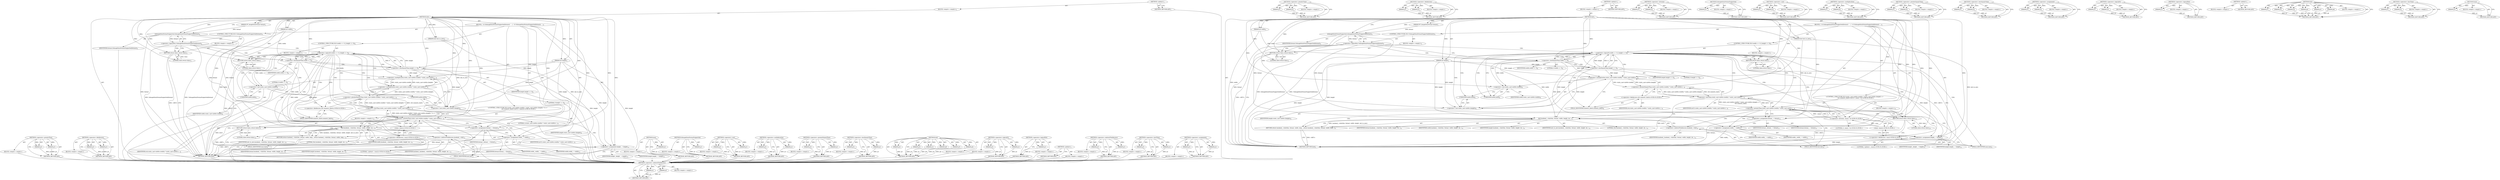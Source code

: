 digraph "max" {
vulnerable_114 [label=<(METHOD,&lt;operator&gt;.greaterThan)>];
vulnerable_115 [label=<(PARAM,p1)>];
vulnerable_116 [label=<(PARAM,p2)>];
vulnerable_117 [label=<(BLOCK,&lt;empty&gt;,&lt;empty&gt;)>];
vulnerable_118 [label=<(METHOD_RETURN,ANY)>];
vulnerable_139 [label=<(METHOD,&lt;operator&gt;.fieldAccess)>];
vulnerable_140 [label=<(PARAM,p1)>];
vulnerable_141 [label=<(PARAM,p2)>];
vulnerable_142 [label=<(BLOCK,&lt;empty&gt;,&lt;empty&gt;)>];
vulnerable_143 [label=<(METHOD_RETURN,ANY)>];
vulnerable_6 [label=<(METHOD,&lt;global&gt;)<SUB>1</SUB>>];
vulnerable_7 [label=<(BLOCK,&lt;empty&gt;,&lt;empty&gt;)<SUB>1</SUB>>];
vulnerable_8 [label=<(METHOD,Init)<SUB>1</SUB>>];
vulnerable_9 [label=<(PARAM,PP_ImageDataFormat format)<SUB>1</SUB>>];
vulnerable_10 [label=<(PARAM,int width)<SUB>2</SUB>>];
vulnerable_11 [label=<(PARAM,int height)<SUB>2</SUB>>];
vulnerable_12 [label=<(PARAM,bool init_to_zero)<SUB>3</SUB>>];
vulnerable_13 [label=<(BLOCK,{
  if (!IsImageDataFormatSupported(format))
  ...,{
  if (!IsImageDataFormatSupported(format))
  ...)<SUB>3</SUB>>];
vulnerable_14 [label=<(CONTROL_STRUCTURE,IF,if (!IsImageDataFormatSupported(format)))<SUB>4</SUB>>];
vulnerable_15 [label=<(&lt;operator&gt;.logicalNot,!IsImageDataFormatSupported(format))<SUB>4</SUB>>];
vulnerable_16 [label=<(IsImageDataFormatSupported,IsImageDataFormatSupported(format))<SUB>4</SUB>>];
vulnerable_17 [label=<(IDENTIFIER,format,IsImageDataFormatSupported(format))<SUB>4</SUB>>];
vulnerable_18 [label=<(BLOCK,&lt;empty&gt;,&lt;empty&gt;)<SUB>5</SUB>>];
vulnerable_19 [label=<(RETURN,return false;,return false;)<SUB>5</SUB>>];
vulnerable_20 [label=<(LITERAL,false,return false;)<SUB>5</SUB>>];
vulnerable_21 [label=<(CONTROL_STRUCTURE,IF,if (width &lt;= 0 || height &lt;= 0))<SUB>6</SUB>>];
vulnerable_22 [label=<(&lt;operator&gt;.logicalOr,width &lt;= 0 || height &lt;= 0)<SUB>6</SUB>>];
vulnerable_23 [label=<(&lt;operator&gt;.lessEqualsThan,width &lt;= 0)<SUB>6</SUB>>];
vulnerable_24 [label=<(IDENTIFIER,width,width &lt;= 0)<SUB>6</SUB>>];
vulnerable_25 [label=<(LITERAL,0,width &lt;= 0)<SUB>6</SUB>>];
vulnerable_26 [label=<(&lt;operator&gt;.lessEqualsThan,height &lt;= 0)<SUB>6</SUB>>];
vulnerable_27 [label=<(IDENTIFIER,height,height &lt;= 0)<SUB>6</SUB>>];
vulnerable_28 [label=<(LITERAL,0,height &lt;= 0)<SUB>6</SUB>>];
vulnerable_29 [label=<(BLOCK,&lt;empty&gt;,&lt;empty&gt;)<SUB>7</SUB>>];
vulnerable_30 [label=<(RETURN,return false;,return false;)<SUB>7</SUB>>];
vulnerable_31 [label=<(LITERAL,false,return false;)<SUB>7</SUB>>];
vulnerable_32 [label="<(CONTROL_STRUCTURE,IF,if (static_cast&lt;int64&gt;(width) * static_cast&lt;int64&gt;(height) * 4 &gt;=
      std::numeric_limits&lt;int32&gt;::max()))<SUB>8</SUB>>"];
vulnerable_33 [label=<(&lt;operator&gt;.greaterThan,static_cast&lt;int64&gt;(width) * static_cast&lt;int64&gt;(...)<SUB>8</SUB>>];
vulnerable_34 [label=<(&lt;operator&gt;.lessThan,static_cast&lt;int64&gt;(width) * static_cast&lt;int64&gt;(...)<SUB>8</SUB>>];
vulnerable_35 [label=<(&lt;operator&gt;.greaterEqualsThan,static_cast&lt;int64&gt;(width) * static_cast&lt;int64&gt;(...)<SUB>8</SUB>>];
vulnerable_36 [label=<(&lt;operator&gt;.multiplication,static_cast&lt;int64&gt;(width) * static_cast&lt;int64&gt;(...)<SUB>8</SUB>>];
vulnerable_37 [label=<(&lt;operator&gt;.multiplication,static_cast&lt;int64&gt;(width) * static_cast&lt;int64&gt;(...)<SUB>8</SUB>>];
vulnerable_38 [label=<(&lt;operator&gt;.cast,static_cast&lt;int64&gt;(width))<SUB>8</SUB>>];
vulnerable_39 [label=<(UNKNOWN,int64,int64)<SUB>8</SUB>>];
vulnerable_40 [label=<(IDENTIFIER,width,static_cast&lt;int64&gt;(width))<SUB>8</SUB>>];
vulnerable_41 [label=<(&lt;operator&gt;.cast,static_cast&lt;int64&gt;(height))<SUB>8</SUB>>];
vulnerable_42 [label=<(UNKNOWN,int64,int64)<SUB>8</SUB>>];
vulnerable_43 [label=<(IDENTIFIER,height,static_cast&lt;int64&gt;(height))<SUB>8</SUB>>];
vulnerable_44 [label=<(LITERAL,4,static_cast&lt;int64&gt;(width) * static_cast&lt;int64&gt;(...)<SUB>8</SUB>>];
vulnerable_45 [label="<(&lt;operator&gt;.fieldAccess,std::numeric_limits)<SUB>9</SUB>>"];
vulnerable_46 [label=<(IDENTIFIER,std,static_cast&lt;int64&gt;(width) * static_cast&lt;int64&gt;(...)<SUB>9</SUB>>];
vulnerable_47 [label=<(FIELD_IDENTIFIER,numeric_limits,numeric_limits)<SUB>9</SUB>>];
vulnerable_48 [label=<(IDENTIFIER,int32,static_cast&lt;int64&gt;(width) * static_cast&lt;int64&gt;(...)<SUB>9</SUB>>];
vulnerable_49 [label="<(max,::max())<SUB>9</SUB>>"];
vulnerable_50 [label="<(&lt;operator&gt;.fieldAccess,::max)<SUB>9</SUB>>"];
vulnerable_51 [label="<(LITERAL,&lt;global&gt;,::max())<SUB>9</SUB>>"];
vulnerable_52 [label=<(FIELD_IDENTIFIER,max,max)<SUB>9</SUB>>];
vulnerable_53 [label=<(BLOCK,&lt;empty&gt;,&lt;empty&gt;)<SUB>10</SUB>>];
vulnerable_54 [label=<(RETURN,return false;,return false;)<SUB>10</SUB>>];
vulnerable_55 [label=<(LITERAL,false,return false;)<SUB>10</SUB>>];
vulnerable_56 [label=<(&lt;operator&gt;.assignment,format_ = format)<SUB>12</SUB>>];
vulnerable_57 [label=<(IDENTIFIER,format_,format_ = format)<SUB>12</SUB>>];
vulnerable_58 [label=<(IDENTIFIER,format,format_ = format)<SUB>12</SUB>>];
vulnerable_59 [label=<(&lt;operator&gt;.assignment,width_ = width)<SUB>13</SUB>>];
vulnerable_60 [label=<(IDENTIFIER,width_,width_ = width)<SUB>13</SUB>>];
vulnerable_61 [label=<(IDENTIFIER,width,width_ = width)<SUB>13</SUB>>];
vulnerable_62 [label=<(&lt;operator&gt;.assignment,height_ = height)<SUB>14</SUB>>];
vulnerable_63 [label=<(IDENTIFIER,height_,height_ = height)<SUB>14</SUB>>];
vulnerable_64 [label=<(IDENTIFIER,height,height_ = height)<SUB>14</SUB>>];
vulnerable_65 [label=<(RETURN,return backend_-&gt;Init(this, format, width, heig...,return backend_-&gt;Init(this, format, width, heig...)<SUB>15</SUB>>];
vulnerable_66 [label=<(Init,backend_-&gt;Init(this, format, width, height, ini...)<SUB>15</SUB>>];
vulnerable_67 [label=<(&lt;operator&gt;.indirectFieldAccess,backend_-&gt;Init)<SUB>15</SUB>>];
vulnerable_68 [label=<(IDENTIFIER,backend_,backend_-&gt;Init(this, format, width, height, ini...)<SUB>15</SUB>>];
vulnerable_69 [label=<(FIELD_IDENTIFIER,Init,Init)<SUB>15</SUB>>];
vulnerable_70 [label=<(LITERAL,this,backend_-&gt;Init(this, format, width, height, ini...)<SUB>15</SUB>>];
vulnerable_71 [label=<(IDENTIFIER,format,backend_-&gt;Init(this, format, width, height, ini...)<SUB>15</SUB>>];
vulnerable_72 [label=<(IDENTIFIER,width,backend_-&gt;Init(this, format, width, height, ini...)<SUB>15</SUB>>];
vulnerable_73 [label=<(IDENTIFIER,height,backend_-&gt;Init(this, format, width, height, ini...)<SUB>15</SUB>>];
vulnerable_74 [label=<(IDENTIFIER,init_to_zero,backend_-&gt;Init(this, format, width, height, ini...)<SUB>15</SUB>>];
vulnerable_75 [label=<(METHOD_RETURN,bool)<SUB>1</SUB>>];
vulnerable_77 [label=<(METHOD_RETURN,ANY)<SUB>1</SUB>>];
vulnerable_144 [label=<(METHOD,max)>];
vulnerable_145 [label=<(PARAM,p1)>];
vulnerable_146 [label=<(BLOCK,&lt;empty&gt;,&lt;empty&gt;)>];
vulnerable_147 [label=<(METHOD_RETURN,ANY)>];
vulnerable_100 [label=<(METHOD,IsImageDataFormatSupported)>];
vulnerable_101 [label=<(PARAM,p1)>];
vulnerable_102 [label=<(BLOCK,&lt;empty&gt;,&lt;empty&gt;)>];
vulnerable_103 [label=<(METHOD_RETURN,ANY)>];
vulnerable_134 [label=<(METHOD,&lt;operator&gt;.cast)>];
vulnerable_135 [label=<(PARAM,p1)>];
vulnerable_136 [label=<(PARAM,p2)>];
vulnerable_137 [label=<(BLOCK,&lt;empty&gt;,&lt;empty&gt;)>];
vulnerable_138 [label=<(METHOD_RETURN,ANY)>];
vulnerable_129 [label=<(METHOD,&lt;operator&gt;.multiplication)>];
vulnerable_130 [label=<(PARAM,p1)>];
vulnerable_131 [label=<(PARAM,p2)>];
vulnerable_132 [label=<(BLOCK,&lt;empty&gt;,&lt;empty&gt;)>];
vulnerable_133 [label=<(METHOD_RETURN,ANY)>];
vulnerable_124 [label=<(METHOD,&lt;operator&gt;.greaterEqualsThan)>];
vulnerable_125 [label=<(PARAM,p1)>];
vulnerable_126 [label=<(PARAM,p2)>];
vulnerable_127 [label=<(BLOCK,&lt;empty&gt;,&lt;empty&gt;)>];
vulnerable_128 [label=<(METHOD_RETURN,ANY)>];
vulnerable_109 [label=<(METHOD,&lt;operator&gt;.lessEqualsThan)>];
vulnerable_110 [label=<(PARAM,p1)>];
vulnerable_111 [label=<(PARAM,p2)>];
vulnerable_112 [label=<(BLOCK,&lt;empty&gt;,&lt;empty&gt;)>];
vulnerable_113 [label=<(METHOD_RETURN,ANY)>];
vulnerable_153 [label=<(METHOD,Init)>];
vulnerable_154 [label=<(PARAM,p1)>];
vulnerable_155 [label=<(PARAM,p2)>];
vulnerable_156 [label=<(PARAM,p3)>];
vulnerable_157 [label=<(PARAM,p4)>];
vulnerable_158 [label=<(PARAM,p5)>];
vulnerable_159 [label=<(PARAM,p6)>];
vulnerable_160 [label=<(BLOCK,&lt;empty&gt;,&lt;empty&gt;)>];
vulnerable_161 [label=<(METHOD_RETURN,ANY)>];
vulnerable_104 [label=<(METHOD,&lt;operator&gt;.logicalOr)>];
vulnerable_105 [label=<(PARAM,p1)>];
vulnerable_106 [label=<(PARAM,p2)>];
vulnerable_107 [label=<(BLOCK,&lt;empty&gt;,&lt;empty&gt;)>];
vulnerable_108 [label=<(METHOD_RETURN,ANY)>];
vulnerable_96 [label=<(METHOD,&lt;operator&gt;.logicalNot)>];
vulnerable_97 [label=<(PARAM,p1)>];
vulnerable_98 [label=<(BLOCK,&lt;empty&gt;,&lt;empty&gt;)>];
vulnerable_99 [label=<(METHOD_RETURN,ANY)>];
vulnerable_90 [label=<(METHOD,&lt;global&gt;)<SUB>1</SUB>>];
vulnerable_91 [label=<(BLOCK,&lt;empty&gt;,&lt;empty&gt;)>];
vulnerable_92 [label=<(METHOD_RETURN,ANY)>];
vulnerable_162 [label=<(METHOD,&lt;operator&gt;.indirectFieldAccess)>];
vulnerable_163 [label=<(PARAM,p1)>];
vulnerable_164 [label=<(PARAM,p2)>];
vulnerable_165 [label=<(BLOCK,&lt;empty&gt;,&lt;empty&gt;)>];
vulnerable_166 [label=<(METHOD_RETURN,ANY)>];
vulnerable_119 [label=<(METHOD,&lt;operator&gt;.lessThan)>];
vulnerable_120 [label=<(PARAM,p1)>];
vulnerable_121 [label=<(PARAM,p2)>];
vulnerable_122 [label=<(BLOCK,&lt;empty&gt;,&lt;empty&gt;)>];
vulnerable_123 [label=<(METHOD_RETURN,ANY)>];
vulnerable_148 [label=<(METHOD,&lt;operator&gt;.assignment)>];
vulnerable_149 [label=<(PARAM,p1)>];
vulnerable_150 [label=<(PARAM,p2)>];
vulnerable_151 [label=<(BLOCK,&lt;empty&gt;,&lt;empty&gt;)>];
vulnerable_152 [label=<(METHOD_RETURN,ANY)>];
fixed_167 [label=<(METHOD,&lt;operator&gt;.indirectFieldAccess)>];
fixed_168 [label=<(PARAM,p1)>];
fixed_169 [label=<(PARAM,p2)>];
fixed_170 [label=<(BLOCK,&lt;empty&gt;,&lt;empty&gt;)>];
fixed_171 [label=<(METHOD_RETURN,ANY)>];
fixed_114 [label=<(METHOD,&lt;operator&gt;.greaterThan)>];
fixed_115 [label=<(PARAM,p1)>];
fixed_116 [label=<(PARAM,p2)>];
fixed_117 [label=<(BLOCK,&lt;empty&gt;,&lt;empty&gt;)>];
fixed_118 [label=<(METHOD_RETURN,ANY)>];
fixed_139 [label=<(METHOD,&lt;operator&gt;.fieldAccess)>];
fixed_140 [label=<(PARAM,p1)>];
fixed_141 [label=<(PARAM,p2)>];
fixed_142 [label=<(BLOCK,&lt;empty&gt;,&lt;empty&gt;)>];
fixed_143 [label=<(METHOD_RETURN,ANY)>];
fixed_6 [label=<(METHOD,&lt;global&gt;)<SUB>1</SUB>>];
fixed_7 [label=<(BLOCK,&lt;empty&gt;,&lt;empty&gt;)<SUB>1</SUB>>];
fixed_8 [label=<(METHOD,Init)<SUB>1</SUB>>];
fixed_9 [label=<(PARAM,PP_ImageDataFormat format)<SUB>1</SUB>>];
fixed_10 [label=<(PARAM,int width)<SUB>2</SUB>>];
fixed_11 [label=<(PARAM,int height)<SUB>2</SUB>>];
fixed_12 [label=<(PARAM,bool init_to_zero)<SUB>3</SUB>>];
fixed_13 [label=<(BLOCK,{
  if (!IsImageDataFormatSupported(format))
  ...,{
  if (!IsImageDataFormatSupported(format))
  ...)<SUB>3</SUB>>];
fixed_14 [label=<(CONTROL_STRUCTURE,IF,if (!IsImageDataFormatSupported(format)))<SUB>4</SUB>>];
fixed_15 [label=<(&lt;operator&gt;.logicalNot,!IsImageDataFormatSupported(format))<SUB>4</SUB>>];
fixed_16 [label=<(IsImageDataFormatSupported,IsImageDataFormatSupported(format))<SUB>4</SUB>>];
fixed_17 [label=<(IDENTIFIER,format,IsImageDataFormatSupported(format))<SUB>4</SUB>>];
fixed_18 [label=<(BLOCK,&lt;empty&gt;,&lt;empty&gt;)<SUB>5</SUB>>];
fixed_19 [label=<(RETURN,return false;,return false;)<SUB>5</SUB>>];
fixed_20 [label=<(LITERAL,false,return false;)<SUB>5</SUB>>];
fixed_21 [label=<(CONTROL_STRUCTURE,IF,if (width &lt;= 0 || height &lt;= 0))<SUB>6</SUB>>];
fixed_22 [label=<(&lt;operator&gt;.logicalOr,width &lt;= 0 || height &lt;= 0)<SUB>6</SUB>>];
fixed_23 [label=<(&lt;operator&gt;.lessEqualsThan,width &lt;= 0)<SUB>6</SUB>>];
fixed_24 [label=<(IDENTIFIER,width,width &lt;= 0)<SUB>6</SUB>>];
fixed_25 [label=<(LITERAL,0,width &lt;= 0)<SUB>6</SUB>>];
fixed_26 [label=<(&lt;operator&gt;.lessEqualsThan,height &lt;= 0)<SUB>6</SUB>>];
fixed_27 [label=<(IDENTIFIER,height,height &lt;= 0)<SUB>6</SUB>>];
fixed_28 [label=<(LITERAL,0,height &lt;= 0)<SUB>6</SUB>>];
fixed_29 [label=<(BLOCK,&lt;empty&gt;,&lt;empty&gt;)<SUB>7</SUB>>];
fixed_30 [label=<(RETURN,return false;,return false;)<SUB>7</SUB>>];
fixed_31 [label=<(LITERAL,false,return false;)<SUB>7</SUB>>];
fixed_32 [label="<(CONTROL_STRUCTURE,IF,if (static_cast&lt;int64&gt;(width) * static_cast&lt;int64&gt;(height) &gt;=
      std::numeric_limits&lt;int32&gt;::max() / 4))<SUB>8</SUB>>"];
fixed_33 [label=<(&lt;operator&gt;.greaterThan,static_cast&lt;int64&gt;(width) * static_cast&lt;int64&gt;(...)<SUB>8</SUB>>];
fixed_34 [label=<(&lt;operator&gt;.lessThan,static_cast&lt;int64&gt;(width) * static_cast&lt;int64&gt;(...)<SUB>8</SUB>>];
fixed_35 [label=<(&lt;operator&gt;.greaterEqualsThan,static_cast&lt;int64&gt;(width) * static_cast&lt;int64&gt;(...)<SUB>8</SUB>>];
fixed_36 [label=<(&lt;operator&gt;.multiplication,static_cast&lt;int64&gt;(width) * static_cast&lt;int64&gt;(...)<SUB>8</SUB>>];
fixed_37 [label=<(&lt;operator&gt;.cast,static_cast&lt;int64&gt;(width))<SUB>8</SUB>>];
fixed_38 [label=<(UNKNOWN,int64,int64)<SUB>8</SUB>>];
fixed_39 [label=<(IDENTIFIER,width,static_cast&lt;int64&gt;(width))<SUB>8</SUB>>];
fixed_40 [label=<(&lt;operator&gt;.cast,static_cast&lt;int64&gt;(height))<SUB>8</SUB>>];
fixed_41 [label=<(UNKNOWN,int64,int64)<SUB>8</SUB>>];
fixed_42 [label=<(IDENTIFIER,height,static_cast&lt;int64&gt;(height))<SUB>8</SUB>>];
fixed_43 [label="<(&lt;operator&gt;.fieldAccess,std::numeric_limits)<SUB>9</SUB>>"];
fixed_44 [label=<(IDENTIFIER,std,static_cast&lt;int64&gt;(width) * static_cast&lt;int64&gt;(...)<SUB>9</SUB>>];
fixed_45 [label=<(FIELD_IDENTIFIER,numeric_limits,numeric_limits)<SUB>9</SUB>>];
fixed_46 [label=<(IDENTIFIER,int32,static_cast&lt;int64&gt;(width) * static_cast&lt;int64&gt;(...)<SUB>9</SUB>>];
fixed_47 [label="<(&lt;operator&gt;.division,::max() / 4)<SUB>9</SUB>>"];
fixed_48 [label="<(max,::max())<SUB>9</SUB>>"];
fixed_49 [label="<(&lt;operator&gt;.fieldAccess,::max)<SUB>9</SUB>>"];
fixed_50 [label="<(LITERAL,&lt;global&gt;,::max())<SUB>9</SUB>>"];
fixed_51 [label=<(FIELD_IDENTIFIER,max,max)<SUB>9</SUB>>];
fixed_52 [label="<(LITERAL,4,::max() / 4)<SUB>9</SUB>>"];
fixed_53 [label=<(BLOCK,&lt;empty&gt;,&lt;empty&gt;)<SUB>10</SUB>>];
fixed_54 [label=<(RETURN,return false;,return false;)<SUB>10</SUB>>];
fixed_55 [label=<(LITERAL,false,return false;)<SUB>10</SUB>>];
fixed_56 [label=<(&lt;operator&gt;.assignment,format_ = format)<SUB>12</SUB>>];
fixed_57 [label=<(IDENTIFIER,format_,format_ = format)<SUB>12</SUB>>];
fixed_58 [label=<(IDENTIFIER,format,format_ = format)<SUB>12</SUB>>];
fixed_59 [label=<(&lt;operator&gt;.assignment,width_ = width)<SUB>13</SUB>>];
fixed_60 [label=<(IDENTIFIER,width_,width_ = width)<SUB>13</SUB>>];
fixed_61 [label=<(IDENTIFIER,width,width_ = width)<SUB>13</SUB>>];
fixed_62 [label=<(&lt;operator&gt;.assignment,height_ = height)<SUB>14</SUB>>];
fixed_63 [label=<(IDENTIFIER,height_,height_ = height)<SUB>14</SUB>>];
fixed_64 [label=<(IDENTIFIER,height,height_ = height)<SUB>14</SUB>>];
fixed_65 [label=<(RETURN,return backend_-&gt;Init(this, format, width, heig...,return backend_-&gt;Init(this, format, width, heig...)<SUB>15</SUB>>];
fixed_66 [label=<(Init,backend_-&gt;Init(this, format, width, height, ini...)<SUB>15</SUB>>];
fixed_67 [label=<(&lt;operator&gt;.indirectFieldAccess,backend_-&gt;Init)<SUB>15</SUB>>];
fixed_68 [label=<(IDENTIFIER,backend_,backend_-&gt;Init(this, format, width, height, ini...)<SUB>15</SUB>>];
fixed_69 [label=<(FIELD_IDENTIFIER,Init,Init)<SUB>15</SUB>>];
fixed_70 [label=<(LITERAL,this,backend_-&gt;Init(this, format, width, height, ini...)<SUB>15</SUB>>];
fixed_71 [label=<(IDENTIFIER,format,backend_-&gt;Init(this, format, width, height, ini...)<SUB>15</SUB>>];
fixed_72 [label=<(IDENTIFIER,width,backend_-&gt;Init(this, format, width, height, ini...)<SUB>15</SUB>>];
fixed_73 [label=<(IDENTIFIER,height,backend_-&gt;Init(this, format, width, height, ini...)<SUB>15</SUB>>];
fixed_74 [label=<(IDENTIFIER,init_to_zero,backend_-&gt;Init(this, format, width, height, ini...)<SUB>15</SUB>>];
fixed_75 [label=<(METHOD_RETURN,bool)<SUB>1</SUB>>];
fixed_77 [label=<(METHOD_RETURN,ANY)<SUB>1</SUB>>];
fixed_144 [label=<(METHOD,&lt;operator&gt;.division)>];
fixed_145 [label=<(PARAM,p1)>];
fixed_146 [label=<(PARAM,p2)>];
fixed_147 [label=<(BLOCK,&lt;empty&gt;,&lt;empty&gt;)>];
fixed_148 [label=<(METHOD_RETURN,ANY)>];
fixed_100 [label=<(METHOD,IsImageDataFormatSupported)>];
fixed_101 [label=<(PARAM,p1)>];
fixed_102 [label=<(BLOCK,&lt;empty&gt;,&lt;empty&gt;)>];
fixed_103 [label=<(METHOD_RETURN,ANY)>];
fixed_134 [label=<(METHOD,&lt;operator&gt;.cast)>];
fixed_135 [label=<(PARAM,p1)>];
fixed_136 [label=<(PARAM,p2)>];
fixed_137 [label=<(BLOCK,&lt;empty&gt;,&lt;empty&gt;)>];
fixed_138 [label=<(METHOD_RETURN,ANY)>];
fixed_129 [label=<(METHOD,&lt;operator&gt;.multiplication)>];
fixed_130 [label=<(PARAM,p1)>];
fixed_131 [label=<(PARAM,p2)>];
fixed_132 [label=<(BLOCK,&lt;empty&gt;,&lt;empty&gt;)>];
fixed_133 [label=<(METHOD_RETURN,ANY)>];
fixed_124 [label=<(METHOD,&lt;operator&gt;.greaterEqualsThan)>];
fixed_125 [label=<(PARAM,p1)>];
fixed_126 [label=<(PARAM,p2)>];
fixed_127 [label=<(BLOCK,&lt;empty&gt;,&lt;empty&gt;)>];
fixed_128 [label=<(METHOD_RETURN,ANY)>];
fixed_109 [label=<(METHOD,&lt;operator&gt;.lessEqualsThan)>];
fixed_110 [label=<(PARAM,p1)>];
fixed_111 [label=<(PARAM,p2)>];
fixed_112 [label=<(BLOCK,&lt;empty&gt;,&lt;empty&gt;)>];
fixed_113 [label=<(METHOD_RETURN,ANY)>];
fixed_153 [label=<(METHOD,&lt;operator&gt;.assignment)>];
fixed_154 [label=<(PARAM,p1)>];
fixed_155 [label=<(PARAM,p2)>];
fixed_156 [label=<(BLOCK,&lt;empty&gt;,&lt;empty&gt;)>];
fixed_157 [label=<(METHOD_RETURN,ANY)>];
fixed_104 [label=<(METHOD,&lt;operator&gt;.logicalOr)>];
fixed_105 [label=<(PARAM,p1)>];
fixed_106 [label=<(PARAM,p2)>];
fixed_107 [label=<(BLOCK,&lt;empty&gt;,&lt;empty&gt;)>];
fixed_108 [label=<(METHOD_RETURN,ANY)>];
fixed_96 [label=<(METHOD,&lt;operator&gt;.logicalNot)>];
fixed_97 [label=<(PARAM,p1)>];
fixed_98 [label=<(BLOCK,&lt;empty&gt;,&lt;empty&gt;)>];
fixed_99 [label=<(METHOD_RETURN,ANY)>];
fixed_90 [label=<(METHOD,&lt;global&gt;)<SUB>1</SUB>>];
fixed_91 [label=<(BLOCK,&lt;empty&gt;,&lt;empty&gt;)>];
fixed_92 [label=<(METHOD_RETURN,ANY)>];
fixed_158 [label=<(METHOD,Init)>];
fixed_159 [label=<(PARAM,p1)>];
fixed_160 [label=<(PARAM,p2)>];
fixed_161 [label=<(PARAM,p3)>];
fixed_162 [label=<(PARAM,p4)>];
fixed_163 [label=<(PARAM,p5)>];
fixed_164 [label=<(PARAM,p6)>];
fixed_165 [label=<(BLOCK,&lt;empty&gt;,&lt;empty&gt;)>];
fixed_166 [label=<(METHOD_RETURN,ANY)>];
fixed_119 [label=<(METHOD,&lt;operator&gt;.lessThan)>];
fixed_120 [label=<(PARAM,p1)>];
fixed_121 [label=<(PARAM,p2)>];
fixed_122 [label=<(BLOCK,&lt;empty&gt;,&lt;empty&gt;)>];
fixed_123 [label=<(METHOD_RETURN,ANY)>];
fixed_149 [label=<(METHOD,max)>];
fixed_150 [label=<(PARAM,p1)>];
fixed_151 [label=<(BLOCK,&lt;empty&gt;,&lt;empty&gt;)>];
fixed_152 [label=<(METHOD_RETURN,ANY)>];
vulnerable_114 -> vulnerable_115  [key=0, label="AST: "];
vulnerable_114 -> vulnerable_115  [key=1, label="DDG: "];
vulnerable_114 -> vulnerable_117  [key=0, label="AST: "];
vulnerable_114 -> vulnerable_116  [key=0, label="AST: "];
vulnerable_114 -> vulnerable_116  [key=1, label="DDG: "];
vulnerable_114 -> vulnerable_118  [key=0, label="AST: "];
vulnerable_114 -> vulnerable_118  [key=1, label="CFG: "];
vulnerable_115 -> vulnerable_118  [key=0, label="DDG: p1"];
vulnerable_116 -> vulnerable_118  [key=0, label="DDG: p2"];
vulnerable_117 -> fixed_167  [key=0];
vulnerable_118 -> fixed_167  [key=0];
vulnerable_139 -> vulnerable_140  [key=0, label="AST: "];
vulnerable_139 -> vulnerable_140  [key=1, label="DDG: "];
vulnerable_139 -> vulnerable_142  [key=0, label="AST: "];
vulnerable_139 -> vulnerable_141  [key=0, label="AST: "];
vulnerable_139 -> vulnerable_141  [key=1, label="DDG: "];
vulnerable_139 -> vulnerable_143  [key=0, label="AST: "];
vulnerable_139 -> vulnerable_143  [key=1, label="CFG: "];
vulnerable_140 -> vulnerable_143  [key=0, label="DDG: p1"];
vulnerable_141 -> vulnerable_143  [key=0, label="DDG: p2"];
vulnerable_142 -> fixed_167  [key=0];
vulnerable_143 -> fixed_167  [key=0];
vulnerable_6 -> vulnerable_7  [key=0, label="AST: "];
vulnerable_6 -> vulnerable_77  [key=0, label="AST: "];
vulnerable_6 -> vulnerable_77  [key=1, label="CFG: "];
vulnerable_7 -> vulnerable_8  [key=0, label="AST: "];
vulnerable_8 -> vulnerable_9  [key=0, label="AST: "];
vulnerable_8 -> vulnerable_9  [key=1, label="DDG: "];
vulnerable_8 -> vulnerable_10  [key=0, label="AST: "];
vulnerable_8 -> vulnerable_10  [key=1, label="DDG: "];
vulnerable_8 -> vulnerable_11  [key=0, label="AST: "];
vulnerable_8 -> vulnerable_11  [key=1, label="DDG: "];
vulnerable_8 -> vulnerable_12  [key=0, label="AST: "];
vulnerable_8 -> vulnerable_12  [key=1, label="DDG: "];
vulnerable_8 -> vulnerable_13  [key=0, label="AST: "];
vulnerable_8 -> vulnerable_75  [key=0, label="AST: "];
vulnerable_8 -> vulnerable_16  [key=0, label="CFG: "];
vulnerable_8 -> vulnerable_16  [key=1, label="DDG: "];
vulnerable_8 -> vulnerable_56  [key=0, label="DDG: "];
vulnerable_8 -> vulnerable_59  [key=0, label="DDG: "];
vulnerable_8 -> vulnerable_62  [key=0, label="DDG: "];
vulnerable_8 -> vulnerable_19  [key=0, label="DDG: "];
vulnerable_8 -> vulnerable_30  [key=0, label="DDG: "];
vulnerable_8 -> vulnerable_54  [key=0, label="DDG: "];
vulnerable_8 -> vulnerable_66  [key=0, label="DDG: "];
vulnerable_8 -> vulnerable_20  [key=0, label="DDG: "];
vulnerable_8 -> vulnerable_23  [key=0, label="DDG: "];
vulnerable_8 -> vulnerable_26  [key=0, label="DDG: "];
vulnerable_8 -> vulnerable_31  [key=0, label="DDG: "];
vulnerable_8 -> vulnerable_34  [key=0, label="DDG: "];
vulnerable_8 -> vulnerable_55  [key=0, label="DDG: "];
vulnerable_8 -> vulnerable_36  [key=0, label="DDG: "];
vulnerable_8 -> vulnerable_37  [key=0, label="DDG: "];
vulnerable_8 -> vulnerable_38  [key=0, label="DDG: "];
vulnerable_8 -> vulnerable_41  [key=0, label="DDG: "];
vulnerable_9 -> vulnerable_16  [key=0, label="DDG: format"];
vulnerable_10 -> vulnerable_75  [key=0, label="DDG: width"];
vulnerable_10 -> vulnerable_23  [key=0, label="DDG: width"];
vulnerable_11 -> vulnerable_75  [key=0, label="DDG: height"];
vulnerable_11 -> vulnerable_62  [key=0, label="DDG: height"];
vulnerable_11 -> vulnerable_66  [key=0, label="DDG: height"];
vulnerable_11 -> vulnerable_26  [key=0, label="DDG: height"];
vulnerable_11 -> vulnerable_37  [key=0, label="DDG: height"];
vulnerable_11 -> vulnerable_41  [key=0, label="DDG: height"];
vulnerable_12 -> vulnerable_75  [key=0, label="DDG: init_to_zero"];
vulnerable_12 -> vulnerable_66  [key=0, label="DDG: init_to_zero"];
vulnerable_13 -> vulnerable_14  [key=0, label="AST: "];
vulnerable_13 -> vulnerable_21  [key=0, label="AST: "];
vulnerable_13 -> vulnerable_32  [key=0, label="AST: "];
vulnerable_13 -> vulnerable_56  [key=0, label="AST: "];
vulnerable_13 -> vulnerable_59  [key=0, label="AST: "];
vulnerable_13 -> vulnerable_62  [key=0, label="AST: "];
vulnerable_13 -> vulnerable_65  [key=0, label="AST: "];
vulnerable_14 -> vulnerable_15  [key=0, label="AST: "];
vulnerable_14 -> vulnerable_18  [key=0, label="AST: "];
vulnerable_15 -> vulnerable_16  [key=0, label="AST: "];
vulnerable_15 -> vulnerable_19  [key=0, label="CFG: "];
vulnerable_15 -> vulnerable_19  [key=1, label="CDG: "];
vulnerable_15 -> vulnerable_23  [key=0, label="CFG: "];
vulnerable_15 -> vulnerable_23  [key=1, label="CDG: "];
vulnerable_15 -> vulnerable_75  [key=0, label="DDG: IsImageDataFormatSupported(format)"];
vulnerable_15 -> vulnerable_75  [key=1, label="DDG: !IsImageDataFormatSupported(format)"];
vulnerable_15 -> vulnerable_22  [key=0, label="CDG: "];
vulnerable_16 -> vulnerable_17  [key=0, label="AST: "];
vulnerable_16 -> vulnerable_15  [key=0, label="CFG: "];
vulnerable_16 -> vulnerable_15  [key=1, label="DDG: format"];
vulnerable_16 -> vulnerable_75  [key=0, label="DDG: format"];
vulnerable_16 -> vulnerable_56  [key=0, label="DDG: format"];
vulnerable_16 -> vulnerable_66  [key=0, label="DDG: format"];
vulnerable_17 -> fixed_167  [key=0];
vulnerable_18 -> vulnerable_19  [key=0, label="AST: "];
vulnerable_19 -> vulnerable_20  [key=0, label="AST: "];
vulnerable_19 -> vulnerable_75  [key=0, label="CFG: "];
vulnerable_19 -> vulnerable_75  [key=1, label="DDG: &lt;RET&gt;"];
vulnerable_20 -> vulnerable_19  [key=0, label="DDG: false"];
vulnerable_21 -> vulnerable_22  [key=0, label="AST: "];
vulnerable_21 -> vulnerable_29  [key=0, label="AST: "];
vulnerable_22 -> vulnerable_23  [key=0, label="AST: "];
vulnerable_22 -> vulnerable_26  [key=0, label="AST: "];
vulnerable_22 -> vulnerable_39  [key=0, label="CFG: "];
vulnerable_22 -> vulnerable_39  [key=1, label="CDG: "];
vulnerable_22 -> vulnerable_30  [key=0, label="CFG: "];
vulnerable_22 -> vulnerable_30  [key=1, label="CDG: "];
vulnerable_22 -> vulnerable_47  [key=0, label="CDG: "];
vulnerable_22 -> vulnerable_34  [key=0, label="CDG: "];
vulnerable_22 -> vulnerable_49  [key=0, label="CDG: "];
vulnerable_22 -> vulnerable_42  [key=0, label="CDG: "];
vulnerable_22 -> vulnerable_52  [key=0, label="CDG: "];
vulnerable_22 -> vulnerable_37  [key=0, label="CDG: "];
vulnerable_22 -> vulnerable_38  [key=0, label="CDG: "];
vulnerable_22 -> vulnerable_45  [key=0, label="CDG: "];
vulnerable_22 -> vulnerable_50  [key=0, label="CDG: "];
vulnerable_22 -> vulnerable_35  [key=0, label="CDG: "];
vulnerable_22 -> vulnerable_33  [key=0, label="CDG: "];
vulnerable_22 -> vulnerable_36  [key=0, label="CDG: "];
vulnerable_22 -> vulnerable_41  [key=0, label="CDG: "];
vulnerable_23 -> vulnerable_24  [key=0, label="AST: "];
vulnerable_23 -> vulnerable_25  [key=0, label="AST: "];
vulnerable_23 -> vulnerable_22  [key=0, label="CFG: "];
vulnerable_23 -> vulnerable_22  [key=1, label="DDG: width"];
vulnerable_23 -> vulnerable_22  [key=2, label="DDG: 0"];
vulnerable_23 -> vulnerable_26  [key=0, label="CFG: "];
vulnerable_23 -> vulnerable_26  [key=1, label="CDG: "];
vulnerable_23 -> vulnerable_59  [key=0, label="DDG: width"];
vulnerable_23 -> vulnerable_66  [key=0, label="DDG: width"];
vulnerable_23 -> vulnerable_37  [key=0, label="DDG: width"];
vulnerable_23 -> vulnerable_38  [key=0, label="DDG: width"];
vulnerable_24 -> fixed_167  [key=0];
vulnerable_25 -> fixed_167  [key=0];
vulnerable_26 -> vulnerable_27  [key=0, label="AST: "];
vulnerable_26 -> vulnerable_28  [key=0, label="AST: "];
vulnerable_26 -> vulnerable_22  [key=0, label="CFG: "];
vulnerable_26 -> vulnerable_22  [key=1, label="DDG: height"];
vulnerable_26 -> vulnerable_22  [key=2, label="DDG: 0"];
vulnerable_26 -> vulnerable_62  [key=0, label="DDG: height"];
vulnerable_26 -> vulnerable_66  [key=0, label="DDG: height"];
vulnerable_26 -> vulnerable_37  [key=0, label="DDG: height"];
vulnerable_26 -> vulnerable_41  [key=0, label="DDG: height"];
vulnerable_27 -> fixed_167  [key=0];
vulnerable_28 -> fixed_167  [key=0];
vulnerable_29 -> vulnerable_30  [key=0, label="AST: "];
vulnerable_30 -> vulnerable_31  [key=0, label="AST: "];
vulnerable_30 -> vulnerable_75  [key=0, label="CFG: "];
vulnerable_30 -> vulnerable_75  [key=1, label="DDG: &lt;RET&gt;"];
vulnerable_31 -> vulnerable_30  [key=0, label="DDG: false"];
vulnerable_32 -> vulnerable_33  [key=0, label="AST: "];
vulnerable_32 -> vulnerable_53  [key=0, label="AST: "];
vulnerable_33 -> vulnerable_34  [key=0, label="AST: "];
vulnerable_33 -> vulnerable_49  [key=0, label="AST: "];
vulnerable_33 -> vulnerable_54  [key=0, label="CFG: "];
vulnerable_33 -> vulnerable_54  [key=1, label="CDG: "];
vulnerable_33 -> vulnerable_56  [key=0, label="CFG: "];
vulnerable_33 -> vulnerable_56  [key=1, label="CDG: "];
vulnerable_33 -> vulnerable_66  [key=0, label="CDG: "];
vulnerable_33 -> vulnerable_69  [key=0, label="CDG: "];
vulnerable_33 -> vulnerable_67  [key=0, label="CDG: "];
vulnerable_33 -> vulnerable_65  [key=0, label="CDG: "];
vulnerable_33 -> vulnerable_59  [key=0, label="CDG: "];
vulnerable_33 -> vulnerable_62  [key=0, label="CDG: "];
vulnerable_34 -> vulnerable_35  [key=0, label="AST: "];
vulnerable_34 -> vulnerable_48  [key=0, label="AST: "];
vulnerable_34 -> vulnerable_52  [key=0, label="CFG: "];
vulnerable_34 -> vulnerable_75  [key=0, label="DDG: int32"];
vulnerable_34 -> vulnerable_33  [key=0, label="DDG: static_cast&lt;int64&gt;(width) * static_cast&lt;int64&gt;(height) * 4 &gt;=
      std::numeric_limits"];
vulnerable_34 -> vulnerable_33  [key=1, label="DDG: int32"];
vulnerable_35 -> vulnerable_36  [key=0, label="AST: "];
vulnerable_35 -> vulnerable_45  [key=0, label="AST: "];
vulnerable_35 -> vulnerable_34  [key=0, label="CFG: "];
vulnerable_35 -> vulnerable_34  [key=1, label="DDG: static_cast&lt;int64&gt;(width) * static_cast&lt;int64&gt;(height) * 4"];
vulnerable_35 -> vulnerable_34  [key=2, label="DDG: std::numeric_limits"];
vulnerable_36 -> vulnerable_37  [key=0, label="AST: "];
vulnerable_36 -> vulnerable_44  [key=0, label="AST: "];
vulnerable_36 -> vulnerable_47  [key=0, label="CFG: "];
vulnerable_36 -> vulnerable_35  [key=0, label="DDG: static_cast&lt;int64&gt;(width) * static_cast&lt;int64&gt;(height)"];
vulnerable_36 -> vulnerable_35  [key=1, label="DDG: 4"];
vulnerable_37 -> vulnerable_38  [key=0, label="AST: "];
vulnerable_37 -> vulnerable_41  [key=0, label="AST: "];
vulnerable_37 -> vulnerable_36  [key=0, label="CFG: "];
vulnerable_37 -> vulnerable_36  [key=1, label="DDG: static_cast&lt;int64&gt;(width)"];
vulnerable_37 -> vulnerable_36  [key=2, label="DDG: static_cast&lt;int64&gt;(height)"];
vulnerable_38 -> vulnerable_39  [key=0, label="AST: "];
vulnerable_38 -> vulnerable_40  [key=0, label="AST: "];
vulnerable_38 -> vulnerable_42  [key=0, label="CFG: "];
vulnerable_39 -> vulnerable_38  [key=0, label="CFG: "];
vulnerable_40 -> fixed_167  [key=0];
vulnerable_41 -> vulnerable_42  [key=0, label="AST: "];
vulnerable_41 -> vulnerable_43  [key=0, label="AST: "];
vulnerable_41 -> vulnerable_37  [key=0, label="CFG: "];
vulnerable_42 -> vulnerable_41  [key=0, label="CFG: "];
vulnerable_43 -> fixed_167  [key=0];
vulnerable_44 -> fixed_167  [key=0];
vulnerable_45 -> vulnerable_46  [key=0, label="AST: "];
vulnerable_45 -> vulnerable_47  [key=0, label="AST: "];
vulnerable_45 -> vulnerable_35  [key=0, label="CFG: "];
vulnerable_46 -> fixed_167  [key=0];
vulnerable_47 -> vulnerable_45  [key=0, label="CFG: "];
vulnerable_48 -> fixed_167  [key=0];
vulnerable_49 -> vulnerable_50  [key=0, label="AST: "];
vulnerable_49 -> vulnerable_33  [key=0, label="CFG: "];
vulnerable_49 -> vulnerable_33  [key=1, label="DDG: ::max"];
vulnerable_50 -> vulnerable_51  [key=0, label="AST: "];
vulnerable_50 -> vulnerable_52  [key=0, label="AST: "];
vulnerable_50 -> vulnerable_49  [key=0, label="CFG: "];
vulnerable_51 -> fixed_167  [key=0];
vulnerable_52 -> vulnerable_50  [key=0, label="CFG: "];
vulnerable_53 -> vulnerable_54  [key=0, label="AST: "];
vulnerable_54 -> vulnerable_55  [key=0, label="AST: "];
vulnerable_54 -> vulnerable_75  [key=0, label="CFG: "];
vulnerable_54 -> vulnerable_75  [key=1, label="DDG: &lt;RET&gt;"];
vulnerable_55 -> vulnerable_54  [key=0, label="DDG: false"];
vulnerable_56 -> vulnerable_57  [key=0, label="AST: "];
vulnerable_56 -> vulnerable_58  [key=0, label="AST: "];
vulnerable_56 -> vulnerable_59  [key=0, label="CFG: "];
vulnerable_56 -> vulnerable_75  [key=0, label="DDG: format_"];
vulnerable_57 -> fixed_167  [key=0];
vulnerable_58 -> fixed_167  [key=0];
vulnerable_59 -> vulnerable_60  [key=0, label="AST: "];
vulnerable_59 -> vulnerable_61  [key=0, label="AST: "];
vulnerable_59 -> vulnerable_62  [key=0, label="CFG: "];
vulnerable_59 -> vulnerable_75  [key=0, label="DDG: width_"];
vulnerable_60 -> fixed_167  [key=0];
vulnerable_61 -> fixed_167  [key=0];
vulnerable_62 -> vulnerable_63  [key=0, label="AST: "];
vulnerable_62 -> vulnerable_64  [key=0, label="AST: "];
vulnerable_62 -> vulnerable_69  [key=0, label="CFG: "];
vulnerable_62 -> vulnerable_75  [key=0, label="DDG: height_"];
vulnerable_63 -> fixed_167  [key=0];
vulnerable_64 -> fixed_167  [key=0];
vulnerable_65 -> vulnerable_66  [key=0, label="AST: "];
vulnerable_65 -> vulnerable_75  [key=0, label="CFG: "];
vulnerable_65 -> vulnerable_75  [key=1, label="DDG: &lt;RET&gt;"];
vulnerable_66 -> vulnerable_67  [key=0, label="AST: "];
vulnerable_66 -> vulnerable_70  [key=0, label="AST: "];
vulnerable_66 -> vulnerable_71  [key=0, label="AST: "];
vulnerable_66 -> vulnerable_72  [key=0, label="AST: "];
vulnerable_66 -> vulnerable_73  [key=0, label="AST: "];
vulnerable_66 -> vulnerable_74  [key=0, label="AST: "];
vulnerable_66 -> vulnerable_65  [key=0, label="CFG: "];
vulnerable_66 -> vulnerable_65  [key=1, label="DDG: backend_-&gt;Init(this, format, width, height, init_to_zero)"];
vulnerable_67 -> vulnerable_68  [key=0, label="AST: "];
vulnerable_67 -> vulnerable_69  [key=0, label="AST: "];
vulnerable_67 -> vulnerable_66  [key=0, label="CFG: "];
vulnerable_68 -> fixed_167  [key=0];
vulnerable_69 -> vulnerable_67  [key=0, label="CFG: "];
vulnerable_70 -> fixed_167  [key=0];
vulnerable_71 -> fixed_167  [key=0];
vulnerable_72 -> fixed_167  [key=0];
vulnerable_73 -> fixed_167  [key=0];
vulnerable_74 -> fixed_167  [key=0];
vulnerable_75 -> fixed_167  [key=0];
vulnerable_77 -> fixed_167  [key=0];
vulnerable_144 -> vulnerable_145  [key=0, label="AST: "];
vulnerable_144 -> vulnerable_145  [key=1, label="DDG: "];
vulnerable_144 -> vulnerable_146  [key=0, label="AST: "];
vulnerable_144 -> vulnerable_147  [key=0, label="AST: "];
vulnerable_144 -> vulnerable_147  [key=1, label="CFG: "];
vulnerable_145 -> vulnerable_147  [key=0, label="DDG: p1"];
vulnerable_146 -> fixed_167  [key=0];
vulnerable_147 -> fixed_167  [key=0];
vulnerable_100 -> vulnerable_101  [key=0, label="AST: "];
vulnerable_100 -> vulnerable_101  [key=1, label="DDG: "];
vulnerable_100 -> vulnerable_102  [key=0, label="AST: "];
vulnerable_100 -> vulnerable_103  [key=0, label="AST: "];
vulnerable_100 -> vulnerable_103  [key=1, label="CFG: "];
vulnerable_101 -> vulnerable_103  [key=0, label="DDG: p1"];
vulnerable_102 -> fixed_167  [key=0];
vulnerable_103 -> fixed_167  [key=0];
vulnerable_134 -> vulnerable_135  [key=0, label="AST: "];
vulnerable_134 -> vulnerable_135  [key=1, label="DDG: "];
vulnerable_134 -> vulnerable_137  [key=0, label="AST: "];
vulnerable_134 -> vulnerable_136  [key=0, label="AST: "];
vulnerable_134 -> vulnerable_136  [key=1, label="DDG: "];
vulnerable_134 -> vulnerable_138  [key=0, label="AST: "];
vulnerable_134 -> vulnerable_138  [key=1, label="CFG: "];
vulnerable_135 -> vulnerable_138  [key=0, label="DDG: p1"];
vulnerable_136 -> vulnerable_138  [key=0, label="DDG: p2"];
vulnerable_137 -> fixed_167  [key=0];
vulnerable_138 -> fixed_167  [key=0];
vulnerable_129 -> vulnerable_130  [key=0, label="AST: "];
vulnerable_129 -> vulnerable_130  [key=1, label="DDG: "];
vulnerable_129 -> vulnerable_132  [key=0, label="AST: "];
vulnerable_129 -> vulnerable_131  [key=0, label="AST: "];
vulnerable_129 -> vulnerable_131  [key=1, label="DDG: "];
vulnerable_129 -> vulnerable_133  [key=0, label="AST: "];
vulnerable_129 -> vulnerable_133  [key=1, label="CFG: "];
vulnerable_130 -> vulnerable_133  [key=0, label="DDG: p1"];
vulnerable_131 -> vulnerable_133  [key=0, label="DDG: p2"];
vulnerable_132 -> fixed_167  [key=0];
vulnerable_133 -> fixed_167  [key=0];
vulnerable_124 -> vulnerable_125  [key=0, label="AST: "];
vulnerable_124 -> vulnerable_125  [key=1, label="DDG: "];
vulnerable_124 -> vulnerable_127  [key=0, label="AST: "];
vulnerable_124 -> vulnerable_126  [key=0, label="AST: "];
vulnerable_124 -> vulnerable_126  [key=1, label="DDG: "];
vulnerable_124 -> vulnerable_128  [key=0, label="AST: "];
vulnerable_124 -> vulnerable_128  [key=1, label="CFG: "];
vulnerable_125 -> vulnerable_128  [key=0, label="DDG: p1"];
vulnerable_126 -> vulnerable_128  [key=0, label="DDG: p2"];
vulnerable_127 -> fixed_167  [key=0];
vulnerable_128 -> fixed_167  [key=0];
vulnerable_109 -> vulnerable_110  [key=0, label="AST: "];
vulnerable_109 -> vulnerable_110  [key=1, label="DDG: "];
vulnerable_109 -> vulnerable_112  [key=0, label="AST: "];
vulnerable_109 -> vulnerable_111  [key=0, label="AST: "];
vulnerable_109 -> vulnerable_111  [key=1, label="DDG: "];
vulnerable_109 -> vulnerable_113  [key=0, label="AST: "];
vulnerable_109 -> vulnerable_113  [key=1, label="CFG: "];
vulnerable_110 -> vulnerable_113  [key=0, label="DDG: p1"];
vulnerable_111 -> vulnerable_113  [key=0, label="DDG: p2"];
vulnerable_112 -> fixed_167  [key=0];
vulnerable_113 -> fixed_167  [key=0];
vulnerable_153 -> vulnerable_154  [key=0, label="AST: "];
vulnerable_153 -> vulnerable_154  [key=1, label="DDG: "];
vulnerable_153 -> vulnerable_160  [key=0, label="AST: "];
vulnerable_153 -> vulnerable_155  [key=0, label="AST: "];
vulnerable_153 -> vulnerable_155  [key=1, label="DDG: "];
vulnerable_153 -> vulnerable_161  [key=0, label="AST: "];
vulnerable_153 -> vulnerable_161  [key=1, label="CFG: "];
vulnerable_153 -> vulnerable_156  [key=0, label="AST: "];
vulnerable_153 -> vulnerable_156  [key=1, label="DDG: "];
vulnerable_153 -> vulnerable_157  [key=0, label="AST: "];
vulnerable_153 -> vulnerable_157  [key=1, label="DDG: "];
vulnerable_153 -> vulnerable_158  [key=0, label="AST: "];
vulnerable_153 -> vulnerable_158  [key=1, label="DDG: "];
vulnerable_153 -> vulnerable_159  [key=0, label="AST: "];
vulnerable_153 -> vulnerable_159  [key=1, label="DDG: "];
vulnerable_154 -> vulnerable_161  [key=0, label="DDG: p1"];
vulnerable_155 -> vulnerable_161  [key=0, label="DDG: p2"];
vulnerable_156 -> vulnerable_161  [key=0, label="DDG: p3"];
vulnerable_157 -> vulnerable_161  [key=0, label="DDG: p4"];
vulnerable_158 -> vulnerable_161  [key=0, label="DDG: p5"];
vulnerable_159 -> vulnerable_161  [key=0, label="DDG: p6"];
vulnerable_160 -> fixed_167  [key=0];
vulnerable_161 -> fixed_167  [key=0];
vulnerable_104 -> vulnerable_105  [key=0, label="AST: "];
vulnerable_104 -> vulnerable_105  [key=1, label="DDG: "];
vulnerable_104 -> vulnerable_107  [key=0, label="AST: "];
vulnerable_104 -> vulnerable_106  [key=0, label="AST: "];
vulnerable_104 -> vulnerable_106  [key=1, label="DDG: "];
vulnerable_104 -> vulnerable_108  [key=0, label="AST: "];
vulnerable_104 -> vulnerable_108  [key=1, label="CFG: "];
vulnerable_105 -> vulnerable_108  [key=0, label="DDG: p1"];
vulnerable_106 -> vulnerable_108  [key=0, label="DDG: p2"];
vulnerable_107 -> fixed_167  [key=0];
vulnerable_108 -> fixed_167  [key=0];
vulnerable_96 -> vulnerable_97  [key=0, label="AST: "];
vulnerable_96 -> vulnerable_97  [key=1, label="DDG: "];
vulnerable_96 -> vulnerable_98  [key=0, label="AST: "];
vulnerable_96 -> vulnerable_99  [key=0, label="AST: "];
vulnerable_96 -> vulnerable_99  [key=1, label="CFG: "];
vulnerable_97 -> vulnerable_99  [key=0, label="DDG: p1"];
vulnerable_98 -> fixed_167  [key=0];
vulnerable_99 -> fixed_167  [key=0];
vulnerable_90 -> vulnerable_91  [key=0, label="AST: "];
vulnerable_90 -> vulnerable_92  [key=0, label="AST: "];
vulnerable_90 -> vulnerable_92  [key=1, label="CFG: "];
vulnerable_91 -> fixed_167  [key=0];
vulnerable_92 -> fixed_167  [key=0];
vulnerable_162 -> vulnerable_163  [key=0, label="AST: "];
vulnerable_162 -> vulnerable_163  [key=1, label="DDG: "];
vulnerable_162 -> vulnerable_165  [key=0, label="AST: "];
vulnerable_162 -> vulnerable_164  [key=0, label="AST: "];
vulnerable_162 -> vulnerable_164  [key=1, label="DDG: "];
vulnerable_162 -> vulnerable_166  [key=0, label="AST: "];
vulnerable_162 -> vulnerable_166  [key=1, label="CFG: "];
vulnerable_163 -> vulnerable_166  [key=0, label="DDG: p1"];
vulnerable_164 -> vulnerable_166  [key=0, label="DDG: p2"];
vulnerable_165 -> fixed_167  [key=0];
vulnerable_166 -> fixed_167  [key=0];
vulnerable_119 -> vulnerable_120  [key=0, label="AST: "];
vulnerable_119 -> vulnerable_120  [key=1, label="DDG: "];
vulnerable_119 -> vulnerable_122  [key=0, label="AST: "];
vulnerable_119 -> vulnerable_121  [key=0, label="AST: "];
vulnerable_119 -> vulnerable_121  [key=1, label="DDG: "];
vulnerable_119 -> vulnerable_123  [key=0, label="AST: "];
vulnerable_119 -> vulnerable_123  [key=1, label="CFG: "];
vulnerable_120 -> vulnerable_123  [key=0, label="DDG: p1"];
vulnerable_121 -> vulnerable_123  [key=0, label="DDG: p2"];
vulnerable_122 -> fixed_167  [key=0];
vulnerable_123 -> fixed_167  [key=0];
vulnerable_148 -> vulnerable_149  [key=0, label="AST: "];
vulnerable_148 -> vulnerable_149  [key=1, label="DDG: "];
vulnerable_148 -> vulnerable_151  [key=0, label="AST: "];
vulnerable_148 -> vulnerable_150  [key=0, label="AST: "];
vulnerable_148 -> vulnerable_150  [key=1, label="DDG: "];
vulnerable_148 -> vulnerable_152  [key=0, label="AST: "];
vulnerable_148 -> vulnerable_152  [key=1, label="CFG: "];
vulnerable_149 -> vulnerable_152  [key=0, label="DDG: p1"];
vulnerable_150 -> vulnerable_152  [key=0, label="DDG: p2"];
vulnerable_151 -> fixed_167  [key=0];
vulnerable_152 -> fixed_167  [key=0];
fixed_167 -> fixed_168  [key=0, label="AST: "];
fixed_167 -> fixed_168  [key=1, label="DDG: "];
fixed_167 -> fixed_170  [key=0, label="AST: "];
fixed_167 -> fixed_169  [key=0, label="AST: "];
fixed_167 -> fixed_169  [key=1, label="DDG: "];
fixed_167 -> fixed_171  [key=0, label="AST: "];
fixed_167 -> fixed_171  [key=1, label="CFG: "];
fixed_168 -> fixed_171  [key=0, label="DDG: p1"];
fixed_169 -> fixed_171  [key=0, label="DDG: p2"];
fixed_114 -> fixed_115  [key=0, label="AST: "];
fixed_114 -> fixed_115  [key=1, label="DDG: "];
fixed_114 -> fixed_117  [key=0, label="AST: "];
fixed_114 -> fixed_116  [key=0, label="AST: "];
fixed_114 -> fixed_116  [key=1, label="DDG: "];
fixed_114 -> fixed_118  [key=0, label="AST: "];
fixed_114 -> fixed_118  [key=1, label="CFG: "];
fixed_115 -> fixed_118  [key=0, label="DDG: p1"];
fixed_116 -> fixed_118  [key=0, label="DDG: p2"];
fixed_139 -> fixed_140  [key=0, label="AST: "];
fixed_139 -> fixed_140  [key=1, label="DDG: "];
fixed_139 -> fixed_142  [key=0, label="AST: "];
fixed_139 -> fixed_141  [key=0, label="AST: "];
fixed_139 -> fixed_141  [key=1, label="DDG: "];
fixed_139 -> fixed_143  [key=0, label="AST: "];
fixed_139 -> fixed_143  [key=1, label="CFG: "];
fixed_140 -> fixed_143  [key=0, label="DDG: p1"];
fixed_141 -> fixed_143  [key=0, label="DDG: p2"];
fixed_6 -> fixed_7  [key=0, label="AST: "];
fixed_6 -> fixed_77  [key=0, label="AST: "];
fixed_6 -> fixed_77  [key=1, label="CFG: "];
fixed_7 -> fixed_8  [key=0, label="AST: "];
fixed_8 -> fixed_9  [key=0, label="AST: "];
fixed_8 -> fixed_9  [key=1, label="DDG: "];
fixed_8 -> fixed_10  [key=0, label="AST: "];
fixed_8 -> fixed_10  [key=1, label="DDG: "];
fixed_8 -> fixed_11  [key=0, label="AST: "];
fixed_8 -> fixed_11  [key=1, label="DDG: "];
fixed_8 -> fixed_12  [key=0, label="AST: "];
fixed_8 -> fixed_12  [key=1, label="DDG: "];
fixed_8 -> fixed_13  [key=0, label="AST: "];
fixed_8 -> fixed_75  [key=0, label="AST: "];
fixed_8 -> fixed_16  [key=0, label="CFG: "];
fixed_8 -> fixed_16  [key=1, label="DDG: "];
fixed_8 -> fixed_56  [key=0, label="DDG: "];
fixed_8 -> fixed_59  [key=0, label="DDG: "];
fixed_8 -> fixed_62  [key=0, label="DDG: "];
fixed_8 -> fixed_19  [key=0, label="DDG: "];
fixed_8 -> fixed_30  [key=0, label="DDG: "];
fixed_8 -> fixed_54  [key=0, label="DDG: "];
fixed_8 -> fixed_66  [key=0, label="DDG: "];
fixed_8 -> fixed_20  [key=0, label="DDG: "];
fixed_8 -> fixed_23  [key=0, label="DDG: "];
fixed_8 -> fixed_26  [key=0, label="DDG: "];
fixed_8 -> fixed_31  [key=0, label="DDG: "];
fixed_8 -> fixed_34  [key=0, label="DDG: "];
fixed_8 -> fixed_47  [key=0, label="DDG: "];
fixed_8 -> fixed_55  [key=0, label="DDG: "];
fixed_8 -> fixed_36  [key=0, label="DDG: "];
fixed_8 -> fixed_37  [key=0, label="DDG: "];
fixed_8 -> fixed_40  [key=0, label="DDG: "];
fixed_9 -> fixed_16  [key=0, label="DDG: format"];
fixed_10 -> fixed_75  [key=0, label="DDG: width"];
fixed_10 -> fixed_23  [key=0, label="DDG: width"];
fixed_11 -> fixed_75  [key=0, label="DDG: height"];
fixed_11 -> fixed_62  [key=0, label="DDG: height"];
fixed_11 -> fixed_66  [key=0, label="DDG: height"];
fixed_11 -> fixed_26  [key=0, label="DDG: height"];
fixed_11 -> fixed_36  [key=0, label="DDG: height"];
fixed_11 -> fixed_40  [key=0, label="DDG: height"];
fixed_12 -> fixed_75  [key=0, label="DDG: init_to_zero"];
fixed_12 -> fixed_66  [key=0, label="DDG: init_to_zero"];
fixed_13 -> fixed_14  [key=0, label="AST: "];
fixed_13 -> fixed_21  [key=0, label="AST: "];
fixed_13 -> fixed_32  [key=0, label="AST: "];
fixed_13 -> fixed_56  [key=0, label="AST: "];
fixed_13 -> fixed_59  [key=0, label="AST: "];
fixed_13 -> fixed_62  [key=0, label="AST: "];
fixed_13 -> fixed_65  [key=0, label="AST: "];
fixed_14 -> fixed_15  [key=0, label="AST: "];
fixed_14 -> fixed_18  [key=0, label="AST: "];
fixed_15 -> fixed_16  [key=0, label="AST: "];
fixed_15 -> fixed_19  [key=0, label="CFG: "];
fixed_15 -> fixed_19  [key=1, label="CDG: "];
fixed_15 -> fixed_23  [key=0, label="CFG: "];
fixed_15 -> fixed_23  [key=1, label="CDG: "];
fixed_15 -> fixed_75  [key=0, label="DDG: IsImageDataFormatSupported(format)"];
fixed_15 -> fixed_75  [key=1, label="DDG: !IsImageDataFormatSupported(format)"];
fixed_15 -> fixed_22  [key=0, label="CDG: "];
fixed_16 -> fixed_17  [key=0, label="AST: "];
fixed_16 -> fixed_15  [key=0, label="CFG: "];
fixed_16 -> fixed_15  [key=1, label="DDG: format"];
fixed_16 -> fixed_75  [key=0, label="DDG: format"];
fixed_16 -> fixed_56  [key=0, label="DDG: format"];
fixed_16 -> fixed_66  [key=0, label="DDG: format"];
fixed_18 -> fixed_19  [key=0, label="AST: "];
fixed_19 -> fixed_20  [key=0, label="AST: "];
fixed_19 -> fixed_75  [key=0, label="CFG: "];
fixed_19 -> fixed_75  [key=1, label="DDG: &lt;RET&gt;"];
fixed_20 -> fixed_19  [key=0, label="DDG: false"];
fixed_21 -> fixed_22  [key=0, label="AST: "];
fixed_21 -> fixed_29  [key=0, label="AST: "];
fixed_22 -> fixed_23  [key=0, label="AST: "];
fixed_22 -> fixed_26  [key=0, label="AST: "];
fixed_22 -> fixed_38  [key=0, label="CFG: "];
fixed_22 -> fixed_38  [key=1, label="CDG: "];
fixed_22 -> fixed_30  [key=0, label="CFG: "];
fixed_22 -> fixed_30  [key=1, label="CDG: "];
fixed_22 -> fixed_47  [key=0, label="CDG: "];
fixed_22 -> fixed_34  [key=0, label="CDG: "];
fixed_22 -> fixed_48  [key=0, label="CDG: "];
fixed_22 -> fixed_49  [key=0, label="CDG: "];
fixed_22 -> fixed_51  [key=0, label="CDG: "];
fixed_22 -> fixed_37  [key=0, label="CDG: "];
fixed_22 -> fixed_45  [key=0, label="CDG: "];
fixed_22 -> fixed_40  [key=0, label="CDG: "];
fixed_22 -> fixed_35  [key=0, label="CDG: "];
fixed_22 -> fixed_43  [key=0, label="CDG: "];
fixed_22 -> fixed_33  [key=0, label="CDG: "];
fixed_22 -> fixed_36  [key=0, label="CDG: "];
fixed_22 -> fixed_41  [key=0, label="CDG: "];
fixed_23 -> fixed_24  [key=0, label="AST: "];
fixed_23 -> fixed_25  [key=0, label="AST: "];
fixed_23 -> fixed_22  [key=0, label="CFG: "];
fixed_23 -> fixed_22  [key=1, label="DDG: width"];
fixed_23 -> fixed_22  [key=2, label="DDG: 0"];
fixed_23 -> fixed_26  [key=0, label="CFG: "];
fixed_23 -> fixed_26  [key=1, label="CDG: "];
fixed_23 -> fixed_59  [key=0, label="DDG: width"];
fixed_23 -> fixed_66  [key=0, label="DDG: width"];
fixed_23 -> fixed_36  [key=0, label="DDG: width"];
fixed_23 -> fixed_37  [key=0, label="DDG: width"];
fixed_26 -> fixed_27  [key=0, label="AST: "];
fixed_26 -> fixed_28  [key=0, label="AST: "];
fixed_26 -> fixed_22  [key=0, label="CFG: "];
fixed_26 -> fixed_22  [key=1, label="DDG: height"];
fixed_26 -> fixed_22  [key=2, label="DDG: 0"];
fixed_26 -> fixed_62  [key=0, label="DDG: height"];
fixed_26 -> fixed_66  [key=0, label="DDG: height"];
fixed_26 -> fixed_36  [key=0, label="DDG: height"];
fixed_26 -> fixed_40  [key=0, label="DDG: height"];
fixed_29 -> fixed_30  [key=0, label="AST: "];
fixed_30 -> fixed_31  [key=0, label="AST: "];
fixed_30 -> fixed_75  [key=0, label="CFG: "];
fixed_30 -> fixed_75  [key=1, label="DDG: &lt;RET&gt;"];
fixed_31 -> fixed_30  [key=0, label="DDG: false"];
fixed_32 -> fixed_33  [key=0, label="AST: "];
fixed_32 -> fixed_53  [key=0, label="AST: "];
fixed_33 -> fixed_34  [key=0, label="AST: "];
fixed_33 -> fixed_47  [key=0, label="AST: "];
fixed_33 -> fixed_54  [key=0, label="CFG: "];
fixed_33 -> fixed_54  [key=1, label="CDG: "];
fixed_33 -> fixed_56  [key=0, label="CFG: "];
fixed_33 -> fixed_56  [key=1, label="CDG: "];
fixed_33 -> fixed_66  [key=0, label="CDG: "];
fixed_33 -> fixed_69  [key=0, label="CDG: "];
fixed_33 -> fixed_67  [key=0, label="CDG: "];
fixed_33 -> fixed_65  [key=0, label="CDG: "];
fixed_33 -> fixed_59  [key=0, label="CDG: "];
fixed_33 -> fixed_62  [key=0, label="CDG: "];
fixed_34 -> fixed_35  [key=0, label="AST: "];
fixed_34 -> fixed_46  [key=0, label="AST: "];
fixed_34 -> fixed_51  [key=0, label="CFG: "];
fixed_34 -> fixed_75  [key=0, label="DDG: int32"];
fixed_34 -> fixed_33  [key=0, label="DDG: static_cast&lt;int64&gt;(width) * static_cast&lt;int64&gt;(height) &gt;=
      std::numeric_limits"];
fixed_34 -> fixed_33  [key=1, label="DDG: int32"];
fixed_35 -> fixed_36  [key=0, label="AST: "];
fixed_35 -> fixed_43  [key=0, label="AST: "];
fixed_35 -> fixed_34  [key=0, label="CFG: "];
fixed_35 -> fixed_34  [key=1, label="DDG: static_cast&lt;int64&gt;(width) * static_cast&lt;int64&gt;(height)"];
fixed_35 -> fixed_34  [key=2, label="DDG: std::numeric_limits"];
fixed_36 -> fixed_37  [key=0, label="AST: "];
fixed_36 -> fixed_40  [key=0, label="AST: "];
fixed_36 -> fixed_45  [key=0, label="CFG: "];
fixed_36 -> fixed_35  [key=0, label="DDG: static_cast&lt;int64&gt;(width)"];
fixed_36 -> fixed_35  [key=1, label="DDG: static_cast&lt;int64&gt;(height)"];
fixed_37 -> fixed_38  [key=0, label="AST: "];
fixed_37 -> fixed_39  [key=0, label="AST: "];
fixed_37 -> fixed_41  [key=0, label="CFG: "];
fixed_38 -> fixed_37  [key=0, label="CFG: "];
fixed_40 -> fixed_41  [key=0, label="AST: "];
fixed_40 -> fixed_42  [key=0, label="AST: "];
fixed_40 -> fixed_36  [key=0, label="CFG: "];
fixed_41 -> fixed_40  [key=0, label="CFG: "];
fixed_43 -> fixed_44  [key=0, label="AST: "];
fixed_43 -> fixed_45  [key=0, label="AST: "];
fixed_43 -> fixed_35  [key=0, label="CFG: "];
fixed_45 -> fixed_43  [key=0, label="CFG: "];
fixed_47 -> fixed_48  [key=0, label="AST: "];
fixed_47 -> fixed_52  [key=0, label="AST: "];
fixed_47 -> fixed_33  [key=0, label="CFG: "];
fixed_47 -> fixed_33  [key=1, label="DDG: ::max()"];
fixed_47 -> fixed_33  [key=2, label="DDG: 4"];
fixed_48 -> fixed_49  [key=0, label="AST: "];
fixed_48 -> fixed_47  [key=0, label="CFG: "];
fixed_48 -> fixed_47  [key=1, label="DDG: ::max"];
fixed_49 -> fixed_50  [key=0, label="AST: "];
fixed_49 -> fixed_51  [key=0, label="AST: "];
fixed_49 -> fixed_48  [key=0, label="CFG: "];
fixed_51 -> fixed_49  [key=0, label="CFG: "];
fixed_53 -> fixed_54  [key=0, label="AST: "];
fixed_54 -> fixed_55  [key=0, label="AST: "];
fixed_54 -> fixed_75  [key=0, label="CFG: "];
fixed_54 -> fixed_75  [key=1, label="DDG: &lt;RET&gt;"];
fixed_55 -> fixed_54  [key=0, label="DDG: false"];
fixed_56 -> fixed_57  [key=0, label="AST: "];
fixed_56 -> fixed_58  [key=0, label="AST: "];
fixed_56 -> fixed_59  [key=0, label="CFG: "];
fixed_56 -> fixed_75  [key=0, label="DDG: format_"];
fixed_59 -> fixed_60  [key=0, label="AST: "];
fixed_59 -> fixed_61  [key=0, label="AST: "];
fixed_59 -> fixed_62  [key=0, label="CFG: "];
fixed_59 -> fixed_75  [key=0, label="DDG: width_"];
fixed_62 -> fixed_63  [key=0, label="AST: "];
fixed_62 -> fixed_64  [key=0, label="AST: "];
fixed_62 -> fixed_69  [key=0, label="CFG: "];
fixed_62 -> fixed_75  [key=0, label="DDG: height_"];
fixed_65 -> fixed_66  [key=0, label="AST: "];
fixed_65 -> fixed_75  [key=0, label="CFG: "];
fixed_65 -> fixed_75  [key=1, label="DDG: &lt;RET&gt;"];
fixed_66 -> fixed_67  [key=0, label="AST: "];
fixed_66 -> fixed_70  [key=0, label="AST: "];
fixed_66 -> fixed_71  [key=0, label="AST: "];
fixed_66 -> fixed_72  [key=0, label="AST: "];
fixed_66 -> fixed_73  [key=0, label="AST: "];
fixed_66 -> fixed_74  [key=0, label="AST: "];
fixed_66 -> fixed_65  [key=0, label="CFG: "];
fixed_66 -> fixed_65  [key=1, label="DDG: backend_-&gt;Init(this, format, width, height, init_to_zero)"];
fixed_67 -> fixed_68  [key=0, label="AST: "];
fixed_67 -> fixed_69  [key=0, label="AST: "];
fixed_67 -> fixed_66  [key=0, label="CFG: "];
fixed_69 -> fixed_67  [key=0, label="CFG: "];
fixed_144 -> fixed_145  [key=0, label="AST: "];
fixed_144 -> fixed_145  [key=1, label="DDG: "];
fixed_144 -> fixed_147  [key=0, label="AST: "];
fixed_144 -> fixed_146  [key=0, label="AST: "];
fixed_144 -> fixed_146  [key=1, label="DDG: "];
fixed_144 -> fixed_148  [key=0, label="AST: "];
fixed_144 -> fixed_148  [key=1, label="CFG: "];
fixed_145 -> fixed_148  [key=0, label="DDG: p1"];
fixed_146 -> fixed_148  [key=0, label="DDG: p2"];
fixed_100 -> fixed_101  [key=0, label="AST: "];
fixed_100 -> fixed_101  [key=1, label="DDG: "];
fixed_100 -> fixed_102  [key=0, label="AST: "];
fixed_100 -> fixed_103  [key=0, label="AST: "];
fixed_100 -> fixed_103  [key=1, label="CFG: "];
fixed_101 -> fixed_103  [key=0, label="DDG: p1"];
fixed_134 -> fixed_135  [key=0, label="AST: "];
fixed_134 -> fixed_135  [key=1, label="DDG: "];
fixed_134 -> fixed_137  [key=0, label="AST: "];
fixed_134 -> fixed_136  [key=0, label="AST: "];
fixed_134 -> fixed_136  [key=1, label="DDG: "];
fixed_134 -> fixed_138  [key=0, label="AST: "];
fixed_134 -> fixed_138  [key=1, label="CFG: "];
fixed_135 -> fixed_138  [key=0, label="DDG: p1"];
fixed_136 -> fixed_138  [key=0, label="DDG: p2"];
fixed_129 -> fixed_130  [key=0, label="AST: "];
fixed_129 -> fixed_130  [key=1, label="DDG: "];
fixed_129 -> fixed_132  [key=0, label="AST: "];
fixed_129 -> fixed_131  [key=0, label="AST: "];
fixed_129 -> fixed_131  [key=1, label="DDG: "];
fixed_129 -> fixed_133  [key=0, label="AST: "];
fixed_129 -> fixed_133  [key=1, label="CFG: "];
fixed_130 -> fixed_133  [key=0, label="DDG: p1"];
fixed_131 -> fixed_133  [key=0, label="DDG: p2"];
fixed_124 -> fixed_125  [key=0, label="AST: "];
fixed_124 -> fixed_125  [key=1, label="DDG: "];
fixed_124 -> fixed_127  [key=0, label="AST: "];
fixed_124 -> fixed_126  [key=0, label="AST: "];
fixed_124 -> fixed_126  [key=1, label="DDG: "];
fixed_124 -> fixed_128  [key=0, label="AST: "];
fixed_124 -> fixed_128  [key=1, label="CFG: "];
fixed_125 -> fixed_128  [key=0, label="DDG: p1"];
fixed_126 -> fixed_128  [key=0, label="DDG: p2"];
fixed_109 -> fixed_110  [key=0, label="AST: "];
fixed_109 -> fixed_110  [key=1, label="DDG: "];
fixed_109 -> fixed_112  [key=0, label="AST: "];
fixed_109 -> fixed_111  [key=0, label="AST: "];
fixed_109 -> fixed_111  [key=1, label="DDG: "];
fixed_109 -> fixed_113  [key=0, label="AST: "];
fixed_109 -> fixed_113  [key=1, label="CFG: "];
fixed_110 -> fixed_113  [key=0, label="DDG: p1"];
fixed_111 -> fixed_113  [key=0, label="DDG: p2"];
fixed_153 -> fixed_154  [key=0, label="AST: "];
fixed_153 -> fixed_154  [key=1, label="DDG: "];
fixed_153 -> fixed_156  [key=0, label="AST: "];
fixed_153 -> fixed_155  [key=0, label="AST: "];
fixed_153 -> fixed_155  [key=1, label="DDG: "];
fixed_153 -> fixed_157  [key=0, label="AST: "];
fixed_153 -> fixed_157  [key=1, label="CFG: "];
fixed_154 -> fixed_157  [key=0, label="DDG: p1"];
fixed_155 -> fixed_157  [key=0, label="DDG: p2"];
fixed_104 -> fixed_105  [key=0, label="AST: "];
fixed_104 -> fixed_105  [key=1, label="DDG: "];
fixed_104 -> fixed_107  [key=0, label="AST: "];
fixed_104 -> fixed_106  [key=0, label="AST: "];
fixed_104 -> fixed_106  [key=1, label="DDG: "];
fixed_104 -> fixed_108  [key=0, label="AST: "];
fixed_104 -> fixed_108  [key=1, label="CFG: "];
fixed_105 -> fixed_108  [key=0, label="DDG: p1"];
fixed_106 -> fixed_108  [key=0, label="DDG: p2"];
fixed_96 -> fixed_97  [key=0, label="AST: "];
fixed_96 -> fixed_97  [key=1, label="DDG: "];
fixed_96 -> fixed_98  [key=0, label="AST: "];
fixed_96 -> fixed_99  [key=0, label="AST: "];
fixed_96 -> fixed_99  [key=1, label="CFG: "];
fixed_97 -> fixed_99  [key=0, label="DDG: p1"];
fixed_90 -> fixed_91  [key=0, label="AST: "];
fixed_90 -> fixed_92  [key=0, label="AST: "];
fixed_90 -> fixed_92  [key=1, label="CFG: "];
fixed_158 -> fixed_159  [key=0, label="AST: "];
fixed_158 -> fixed_159  [key=1, label="DDG: "];
fixed_158 -> fixed_165  [key=0, label="AST: "];
fixed_158 -> fixed_160  [key=0, label="AST: "];
fixed_158 -> fixed_160  [key=1, label="DDG: "];
fixed_158 -> fixed_166  [key=0, label="AST: "];
fixed_158 -> fixed_166  [key=1, label="CFG: "];
fixed_158 -> fixed_161  [key=0, label="AST: "];
fixed_158 -> fixed_161  [key=1, label="DDG: "];
fixed_158 -> fixed_162  [key=0, label="AST: "];
fixed_158 -> fixed_162  [key=1, label="DDG: "];
fixed_158 -> fixed_163  [key=0, label="AST: "];
fixed_158 -> fixed_163  [key=1, label="DDG: "];
fixed_158 -> fixed_164  [key=0, label="AST: "];
fixed_158 -> fixed_164  [key=1, label="DDG: "];
fixed_159 -> fixed_166  [key=0, label="DDG: p1"];
fixed_160 -> fixed_166  [key=0, label="DDG: p2"];
fixed_161 -> fixed_166  [key=0, label="DDG: p3"];
fixed_162 -> fixed_166  [key=0, label="DDG: p4"];
fixed_163 -> fixed_166  [key=0, label="DDG: p5"];
fixed_164 -> fixed_166  [key=0, label="DDG: p6"];
fixed_119 -> fixed_120  [key=0, label="AST: "];
fixed_119 -> fixed_120  [key=1, label="DDG: "];
fixed_119 -> fixed_122  [key=0, label="AST: "];
fixed_119 -> fixed_121  [key=0, label="AST: "];
fixed_119 -> fixed_121  [key=1, label="DDG: "];
fixed_119 -> fixed_123  [key=0, label="AST: "];
fixed_119 -> fixed_123  [key=1, label="CFG: "];
fixed_120 -> fixed_123  [key=0, label="DDG: p1"];
fixed_121 -> fixed_123  [key=0, label="DDG: p2"];
fixed_149 -> fixed_150  [key=0, label="AST: "];
fixed_149 -> fixed_150  [key=1, label="DDG: "];
fixed_149 -> fixed_151  [key=0, label="AST: "];
fixed_149 -> fixed_152  [key=0, label="AST: "];
fixed_149 -> fixed_152  [key=1, label="CFG: "];
fixed_150 -> fixed_152  [key=0, label="DDG: p1"];
}
